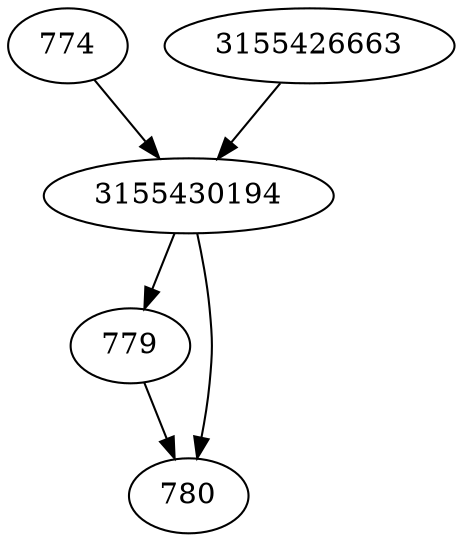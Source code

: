strict digraph  {
774;
3155426663;
779;
780;
3155430194;
774 -> 3155430194;
3155426663 -> 3155430194;
779 -> 780;
3155430194 -> 779;
3155430194 -> 780;
}
